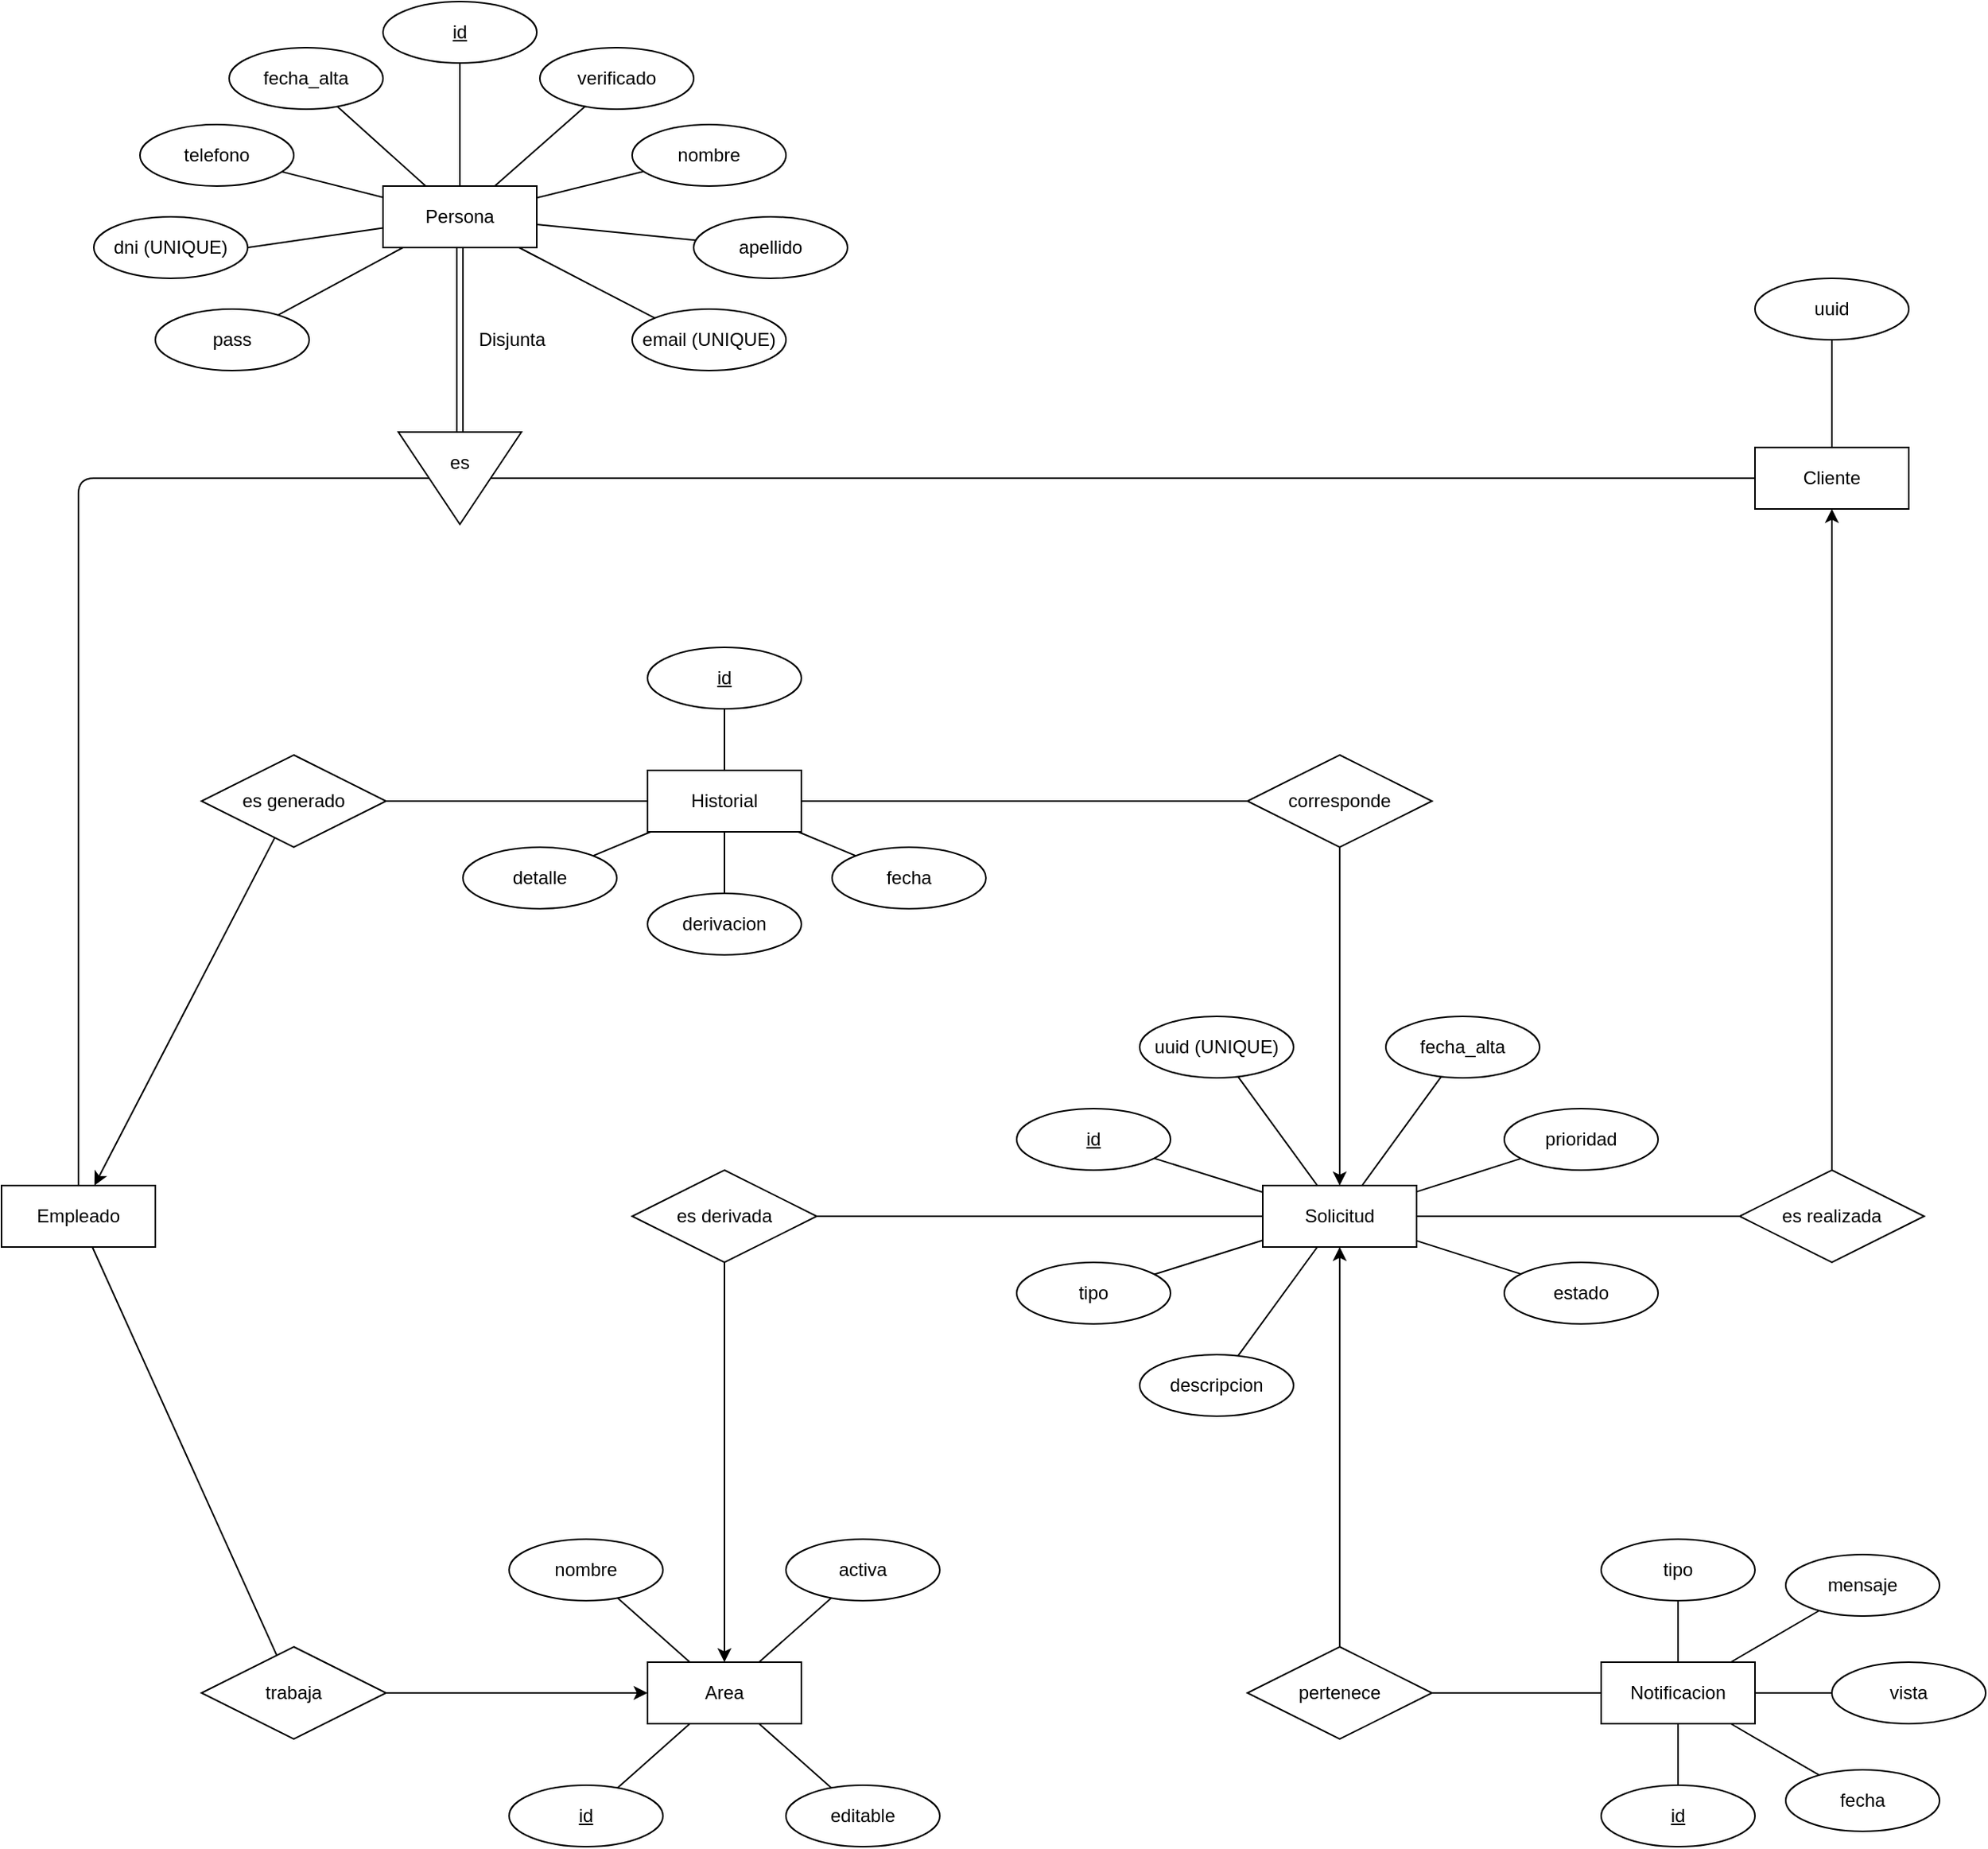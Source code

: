 <mxfile version="15.2.7" type="device"><diagram id="BBIbtANk2U7G-sDLKIIq" name="Página-1"><mxGraphModel dx="1919" dy="1666" grid="1" gridSize="10" guides="1" tooltips="1" connect="1" arrows="1" fold="1" page="1" pageScale="1" pageWidth="827" pageHeight="1169" math="0" shadow="0"><root><mxCell id="0"/><mxCell id="1" parent="0"/><mxCell id="P5OnHbvlKEHXYhrm6dSH-34" style="edgeStyle=none;orthogonalLoop=1;jettySize=auto;html=1;endArrow=classic;" parent="1" source="P5OnHbvlKEHXYhrm6dSH-25" target="P5OnHbvlKEHXYhrm6dSH-1" edge="1"><mxGeometry relative="1" as="geometry"/></mxCell><mxCell id="P5OnHbvlKEHXYhrm6dSH-67" style="edgeStyle=none;orthogonalLoop=1;jettySize=auto;html=1;endArrow=none;" parent="1" source="P5OnHbvlKEHXYhrm6dSH-1" target="P5OnHbvlKEHXYhrm6dSH-66" edge="1"><mxGeometry relative="1" as="geometry"/></mxCell><mxCell id="P5OnHbvlKEHXYhrm6dSH-1" value="Cliente" style="whiteSpace=wrap;html=1;align=center;" parent="1" vertex="1"><mxGeometry x="990" y="10" width="100" height="40" as="geometry"/></mxCell><mxCell id="P5OnHbvlKEHXYhrm6dSH-36" style="edgeStyle=none;orthogonalLoop=1;jettySize=auto;html=1;endArrow=classic;" parent="1" source="P5OnHbvlKEHXYhrm6dSH-22" target="P5OnHbvlKEHXYhrm6dSH-2" edge="1"><mxGeometry relative="1" as="geometry"/></mxCell><mxCell id="P5OnHbvlKEHXYhrm6dSH-39" style="edgeStyle=none;orthogonalLoop=1;jettySize=auto;html=1;endArrow=none;" parent="1" source="P5OnHbvlKEHXYhrm6dSH-2" target="P5OnHbvlKEHXYhrm6dSH-38" edge="1"><mxGeometry relative="1" as="geometry"/></mxCell><mxCell id="P5OnHbvlKEHXYhrm6dSH-2" value="Empleado" style="whiteSpace=wrap;html=1;align=center;" parent="1" vertex="1"><mxGeometry x="-150" y="490" width="100" height="40" as="geometry"/></mxCell><mxCell id="P5OnHbvlKEHXYhrm6dSH-32" style="edgeStyle=none;orthogonalLoop=1;jettySize=auto;html=1;endArrow=classic;" parent="1" source="P5OnHbvlKEHXYhrm6dSH-23" target="P5OnHbvlKEHXYhrm6dSH-3" edge="1"><mxGeometry relative="1" as="geometry"/></mxCell><mxCell id="P5OnHbvlKEHXYhrm6dSH-69" style="edgeStyle=none;orthogonalLoop=1;jettySize=auto;html=1;endArrow=none;" parent="1" source="P5OnHbvlKEHXYhrm6dSH-3" target="P5OnHbvlKEHXYhrm6dSH-68" edge="1"><mxGeometry relative="1" as="geometry"/></mxCell><mxCell id="P5OnHbvlKEHXYhrm6dSH-71" style="edgeStyle=none;orthogonalLoop=1;jettySize=auto;html=1;endArrow=none;" parent="1" source="P5OnHbvlKEHXYhrm6dSH-3" target="P5OnHbvlKEHXYhrm6dSH-70" edge="1"><mxGeometry relative="1" as="geometry"/></mxCell><mxCell id="P5OnHbvlKEHXYhrm6dSH-3" value="Area" style="whiteSpace=wrap;html=1;align=center;" parent="1" vertex="1"><mxGeometry x="270" y="800" width="100" height="40" as="geometry"/></mxCell><mxCell id="P5OnHbvlKEHXYhrm6dSH-95" style="edgeStyle=none;orthogonalLoop=1;jettySize=auto;html=1;endArrow=none;" parent="1" source="P5OnHbvlKEHXYhrm6dSH-4" target="P5OnHbvlKEHXYhrm6dSH-94" edge="1"><mxGeometry relative="1" as="geometry"/></mxCell><mxCell id="P5OnHbvlKEHXYhrm6dSH-99" style="edgeStyle=none;orthogonalLoop=1;jettySize=auto;html=1;endArrow=none;" parent="1" source="P5OnHbvlKEHXYhrm6dSH-4" target="P5OnHbvlKEHXYhrm6dSH-98" edge="1"><mxGeometry relative="1" as="geometry"/></mxCell><mxCell id="P5OnHbvlKEHXYhrm6dSH-105" style="edgeStyle=none;orthogonalLoop=1;jettySize=auto;html=1;endArrow=none;" parent="1" source="P5OnHbvlKEHXYhrm6dSH-4" target="P5OnHbvlKEHXYhrm6dSH-104" edge="1"><mxGeometry relative="1" as="geometry"/></mxCell><mxCell id="P5OnHbvlKEHXYhrm6dSH-4" value="Solicitud" style="whiteSpace=wrap;html=1;align=center;" parent="1" vertex="1"><mxGeometry x="670" y="490" width="100" height="40" as="geometry"/></mxCell><mxCell id="P5OnHbvlKEHXYhrm6dSH-75" style="edgeStyle=none;orthogonalLoop=1;jettySize=auto;html=1;endArrow=none;" parent="1" source="P5OnHbvlKEHXYhrm6dSH-5" target="P5OnHbvlKEHXYhrm6dSH-74" edge="1"><mxGeometry relative="1" as="geometry"/></mxCell><mxCell id="P5OnHbvlKEHXYhrm6dSH-83" style="edgeStyle=none;orthogonalLoop=1;jettySize=auto;html=1;endArrow=none;" parent="1" source="P5OnHbvlKEHXYhrm6dSH-5" target="P5OnHbvlKEHXYhrm6dSH-82" edge="1"><mxGeometry relative="1" as="geometry"/></mxCell><mxCell id="P5OnHbvlKEHXYhrm6dSH-5" value="Notificacion" style="whiteSpace=wrap;html=1;align=center;" parent="1" vertex="1"><mxGeometry x="890" y="800" width="100" height="40" as="geometry"/></mxCell><mxCell id="P5OnHbvlKEHXYhrm6dSH-30" style="edgeStyle=none;orthogonalLoop=1;jettySize=auto;html=1;endArrow=none;" parent="1" source="P5OnHbvlKEHXYhrm6dSH-6" target="P5OnHbvlKEHXYhrm6dSH-24" edge="1"><mxGeometry relative="1" as="geometry"/></mxCell><mxCell id="P5OnHbvlKEHXYhrm6dSH-85" style="edgeStyle=none;orthogonalLoop=1;jettySize=auto;html=1;endArrow=none;" parent="1" source="P5OnHbvlKEHXYhrm6dSH-6" target="P5OnHbvlKEHXYhrm6dSH-84" edge="1"><mxGeometry relative="1" as="geometry"/></mxCell><mxCell id="P5OnHbvlKEHXYhrm6dSH-6" value="Historial" style="whiteSpace=wrap;html=1;align=center;" parent="1" vertex="1"><mxGeometry x="270" y="220" width="100" height="40" as="geometry"/></mxCell><mxCell id="P5OnHbvlKEHXYhrm6dSH-7" value="id" style="ellipse;whiteSpace=wrap;html=1;align=center;fontStyle=4;" parent="1" vertex="1"><mxGeometry x="180" y="880" width="100" height="40" as="geometry"/></mxCell><mxCell id="P5OnHbvlKEHXYhrm6dSH-18" style="edgeStyle=none;orthogonalLoop=1;jettySize=auto;html=1;endArrow=none;shape=link;" parent="1" source="P5OnHbvlKEHXYhrm6dSH-9" target="P5OnHbvlKEHXYhrm6dSH-10" edge="1"><mxGeometry relative="1" as="geometry"/></mxCell><mxCell id="P5OnHbvlKEHXYhrm6dSH-54" style="edgeStyle=none;orthogonalLoop=1;jettySize=auto;html=1;endArrow=none;" parent="1" source="P5OnHbvlKEHXYhrm6dSH-9" target="P5OnHbvlKEHXYhrm6dSH-48" edge="1"><mxGeometry relative="1" as="geometry"/></mxCell><mxCell id="P5OnHbvlKEHXYhrm6dSH-55" style="edgeStyle=none;orthogonalLoop=1;jettySize=auto;html=1;endArrow=none;" parent="1" source="P5OnHbvlKEHXYhrm6dSH-9" target="P5OnHbvlKEHXYhrm6dSH-47" edge="1"><mxGeometry relative="1" as="geometry"/></mxCell><mxCell id="P5OnHbvlKEHXYhrm6dSH-56" style="edgeStyle=none;orthogonalLoop=1;jettySize=auto;html=1;entryX=0;entryY=0;entryDx=0;entryDy=0;endArrow=none;" parent="1" source="P5OnHbvlKEHXYhrm6dSH-9" target="P5OnHbvlKEHXYhrm6dSH-51" edge="1"><mxGeometry relative="1" as="geometry"/></mxCell><mxCell id="P5OnHbvlKEHXYhrm6dSH-57" style="edgeStyle=none;orthogonalLoop=1;jettySize=auto;html=1;endArrow=none;" parent="1" source="P5OnHbvlKEHXYhrm6dSH-9" target="P5OnHbvlKEHXYhrm6dSH-49" edge="1"><mxGeometry relative="1" as="geometry"/></mxCell><mxCell id="P5OnHbvlKEHXYhrm6dSH-58" style="edgeStyle=none;orthogonalLoop=1;jettySize=auto;html=1;endArrow=none;" parent="1" source="P5OnHbvlKEHXYhrm6dSH-9" target="P5OnHbvlKEHXYhrm6dSH-52" edge="1"><mxGeometry relative="1" as="geometry"/></mxCell><mxCell id="P5OnHbvlKEHXYhrm6dSH-62" style="edgeStyle=none;orthogonalLoop=1;jettySize=auto;html=1;endArrow=none;" parent="1" source="P5OnHbvlKEHXYhrm6dSH-9" target="P5OnHbvlKEHXYhrm6dSH-61" edge="1"><mxGeometry relative="1" as="geometry"/></mxCell><mxCell id="P5OnHbvlKEHXYhrm6dSH-63" style="edgeStyle=none;orthogonalLoop=1;jettySize=auto;html=1;endArrow=none;" parent="1" source="P5OnHbvlKEHXYhrm6dSH-9" target="P5OnHbvlKEHXYhrm6dSH-60" edge="1"><mxGeometry relative="1" as="geometry"/></mxCell><mxCell id="P5OnHbvlKEHXYhrm6dSH-9" value="Persona" style="whiteSpace=wrap;html=1;align=center;" parent="1" vertex="1"><mxGeometry x="98" y="-160" width="100" height="40" as="geometry"/></mxCell><mxCell id="P5OnHbvlKEHXYhrm6dSH-19" style="edgeStyle=none;orthogonalLoop=1;jettySize=auto;html=1;endArrow=none;" parent="1" source="P5OnHbvlKEHXYhrm6dSH-10" target="P5OnHbvlKEHXYhrm6dSH-2" edge="1"><mxGeometry relative="1" as="geometry"><Array as="points"><mxPoint x="-100" y="30"/></Array></mxGeometry></mxCell><mxCell id="P5OnHbvlKEHXYhrm6dSH-20" style="edgeStyle=none;orthogonalLoop=1;jettySize=auto;html=1;endArrow=none;" parent="1" source="P5OnHbvlKEHXYhrm6dSH-10" target="P5OnHbvlKEHXYhrm6dSH-1" edge="1"><mxGeometry relative="1" as="geometry"/></mxCell><mxCell id="P5OnHbvlKEHXYhrm6dSH-10" value="" style="triangle;whiteSpace=wrap;html=1;rotation=90;" parent="1" vertex="1"><mxGeometry x="118" y="-10" width="60" height="80" as="geometry"/></mxCell><mxCell id="P5OnHbvlKEHXYhrm6dSH-11" value="" style="endArrow=none;html=1;" parent="1" source="P5OnHbvlKEHXYhrm6dSH-3" target="P5OnHbvlKEHXYhrm6dSH-7" edge="1"><mxGeometry width="50" height="50" relative="1" as="geometry"><mxPoint x="-80" y="390" as="sourcePoint"/><mxPoint x="-30" y="340" as="targetPoint"/></mxGeometry></mxCell><mxCell id="P5OnHbvlKEHXYhrm6dSH-15" style="edgeStyle=none;orthogonalLoop=1;jettySize=auto;html=1;endArrow=none;" parent="1" source="P5OnHbvlKEHXYhrm6dSH-14" target="P5OnHbvlKEHXYhrm6dSH-6" edge="1"><mxGeometry relative="1" as="geometry"/></mxCell><mxCell id="P5OnHbvlKEHXYhrm6dSH-14" value="id" style="ellipse;whiteSpace=wrap;html=1;align=center;fontStyle=4;" parent="1" vertex="1"><mxGeometry x="270" y="140" width="100" height="40" as="geometry"/></mxCell><mxCell id="P5OnHbvlKEHXYhrm6dSH-17" style="edgeStyle=none;orthogonalLoop=1;jettySize=auto;html=1;endArrow=none;" parent="1" source="P5OnHbvlKEHXYhrm6dSH-16" target="P5OnHbvlKEHXYhrm6dSH-9" edge="1"><mxGeometry relative="1" as="geometry"/></mxCell><mxCell id="P5OnHbvlKEHXYhrm6dSH-16" value="id" style="ellipse;whiteSpace=wrap;html=1;align=center;fontStyle=4;" parent="1" vertex="1"><mxGeometry x="98" y="-280" width="100" height="40" as="geometry"/></mxCell><mxCell id="P5OnHbvlKEHXYhrm6dSH-37" style="edgeStyle=none;orthogonalLoop=1;jettySize=auto;html=1;endArrow=none;" parent="1" source="P5OnHbvlKEHXYhrm6dSH-22" target="P5OnHbvlKEHXYhrm6dSH-6" edge="1"><mxGeometry relative="1" as="geometry"/></mxCell><mxCell id="P5OnHbvlKEHXYhrm6dSH-22" value="es generado" style="shape=rhombus;perimeter=rhombusPerimeter;whiteSpace=wrap;html=1;align=center;" parent="1" vertex="1"><mxGeometry x="-20" y="210" width="120" height="60" as="geometry"/></mxCell><mxCell id="P5OnHbvlKEHXYhrm6dSH-33" style="edgeStyle=none;orthogonalLoop=1;jettySize=auto;html=1;endArrow=none;" parent="1" source="P5OnHbvlKEHXYhrm6dSH-23" target="P5OnHbvlKEHXYhrm6dSH-4" edge="1"><mxGeometry relative="1" as="geometry"/></mxCell><mxCell id="P5OnHbvlKEHXYhrm6dSH-23" value="es derivada" style="shape=rhombus;perimeter=rhombusPerimeter;whiteSpace=wrap;html=1;align=center;" parent="1" vertex="1"><mxGeometry x="260" y="480" width="120" height="60" as="geometry"/></mxCell><mxCell id="P5OnHbvlKEHXYhrm6dSH-31" style="edgeStyle=none;orthogonalLoop=1;jettySize=auto;html=1;endArrow=classic;" parent="1" source="P5OnHbvlKEHXYhrm6dSH-24" target="P5OnHbvlKEHXYhrm6dSH-4" edge="1"><mxGeometry relative="1" as="geometry"/></mxCell><mxCell id="P5OnHbvlKEHXYhrm6dSH-24" value="corresponde" style="shape=rhombus;perimeter=rhombusPerimeter;whiteSpace=wrap;html=1;align=center;" parent="1" vertex="1"><mxGeometry x="660" y="210" width="120" height="60" as="geometry"/></mxCell><mxCell id="P5OnHbvlKEHXYhrm6dSH-35" style="edgeStyle=none;orthogonalLoop=1;jettySize=auto;html=1;endArrow=none;" parent="1" source="P5OnHbvlKEHXYhrm6dSH-25" target="P5OnHbvlKEHXYhrm6dSH-4" edge="1"><mxGeometry relative="1" as="geometry"/></mxCell><mxCell id="P5OnHbvlKEHXYhrm6dSH-25" value="es realizada" style="shape=rhombus;perimeter=rhombusPerimeter;whiteSpace=wrap;html=1;align=center;" parent="1" vertex="1"><mxGeometry x="980" y="480" width="120" height="60" as="geometry"/></mxCell><mxCell id="P5OnHbvlKEHXYhrm6dSH-29" style="edgeStyle=none;orthogonalLoop=1;jettySize=auto;html=1;endArrow=none;" parent="1" source="P5OnHbvlKEHXYhrm6dSH-27" target="P5OnHbvlKEHXYhrm6dSH-5" edge="1"><mxGeometry relative="1" as="geometry"/></mxCell><mxCell id="P5OnHbvlKEHXYhrm6dSH-27" value="pertenece" style="shape=rhombus;perimeter=rhombusPerimeter;whiteSpace=wrap;html=1;align=center;" parent="1" vertex="1"><mxGeometry x="660" y="790" width="120" height="60" as="geometry"/></mxCell><mxCell id="P5OnHbvlKEHXYhrm6dSH-40" style="edgeStyle=none;orthogonalLoop=1;jettySize=auto;html=1;endArrow=classic;" parent="1" source="P5OnHbvlKEHXYhrm6dSH-38" target="P5OnHbvlKEHXYhrm6dSH-3" edge="1"><mxGeometry relative="1" as="geometry"/></mxCell><mxCell id="P5OnHbvlKEHXYhrm6dSH-38" value="trabaja" style="shape=rhombus;perimeter=rhombusPerimeter;whiteSpace=wrap;html=1;align=center;" parent="1" vertex="1"><mxGeometry x="-20" y="790" width="120" height="60" as="geometry"/></mxCell><mxCell id="P5OnHbvlKEHXYhrm6dSH-41" value="Disjunta" style="text;html=1;strokeColor=none;fillColor=none;align=center;verticalAlign=middle;whiteSpace=wrap;rounded=0;" parent="1" vertex="1"><mxGeometry x="162" y="-70" width="40" height="20" as="geometry"/></mxCell><mxCell id="P5OnHbvlKEHXYhrm6dSH-42" value="es" style="text;html=1;strokeColor=none;fillColor=none;align=center;verticalAlign=middle;whiteSpace=wrap;rounded=0;" parent="1" vertex="1"><mxGeometry x="128" y="10" width="40" height="20" as="geometry"/></mxCell><mxCell id="P5OnHbvlKEHXYhrm6dSH-44" value="" style="endArrow=classic;html=1;" parent="1" source="P5OnHbvlKEHXYhrm6dSH-27" target="P5OnHbvlKEHXYhrm6dSH-4" edge="1"><mxGeometry width="50" height="50" relative="1" as="geometry"><mxPoint x="640" y="610" as="sourcePoint"/><mxPoint x="690" y="560" as="targetPoint"/></mxGeometry></mxCell><mxCell id="P5OnHbvlKEHXYhrm6dSH-47" value="nombre" style="ellipse;whiteSpace=wrap;html=1;align=center;" parent="1" vertex="1"><mxGeometry x="260" y="-200" width="100" height="40" as="geometry"/></mxCell><mxCell id="P5OnHbvlKEHXYhrm6dSH-48" value="apellido" style="ellipse;whiteSpace=wrap;html=1;align=center;" parent="1" vertex="1"><mxGeometry x="300" y="-140" width="100" height="40" as="geometry"/></mxCell><mxCell id="P5OnHbvlKEHXYhrm6dSH-49" value="telefono" style="ellipse;whiteSpace=wrap;html=1;align=center;" parent="1" vertex="1"><mxGeometry x="-60" y="-200" width="100" height="40" as="geometry"/></mxCell><mxCell id="P5OnHbvlKEHXYhrm6dSH-53" style="edgeStyle=none;orthogonalLoop=1;jettySize=auto;html=1;exitX=1;exitY=0.5;exitDx=0;exitDy=0;endArrow=none;" parent="1" source="P5OnHbvlKEHXYhrm6dSH-50" target="P5OnHbvlKEHXYhrm6dSH-9" edge="1"><mxGeometry relative="1" as="geometry"/></mxCell><mxCell id="P5OnHbvlKEHXYhrm6dSH-50" value="dni (UNIQUE)" style="ellipse;whiteSpace=wrap;html=1;align=center;" parent="1" vertex="1"><mxGeometry x="-90" y="-140" width="100" height="40" as="geometry"/></mxCell><mxCell id="P5OnHbvlKEHXYhrm6dSH-51" value="email (UNIQUE)" style="ellipse;whiteSpace=wrap;html=1;align=center;" parent="1" vertex="1"><mxGeometry x="260" y="-80" width="100" height="40" as="geometry"/></mxCell><mxCell id="P5OnHbvlKEHXYhrm6dSH-52" value="pass" style="ellipse;whiteSpace=wrap;html=1;align=center;" parent="1" vertex="1"><mxGeometry x="-50" y="-80" width="100" height="40" as="geometry"/></mxCell><mxCell id="P5OnHbvlKEHXYhrm6dSH-60" value="fecha_alta" style="ellipse;whiteSpace=wrap;html=1;align=center;" parent="1" vertex="1"><mxGeometry x="-2" y="-250" width="100" height="40" as="geometry"/></mxCell><mxCell id="P5OnHbvlKEHXYhrm6dSH-61" value="verificado" style="ellipse;whiteSpace=wrap;html=1;align=center;" parent="1" vertex="1"><mxGeometry x="200" y="-250" width="100" height="40" as="geometry"/></mxCell><mxCell id="P5OnHbvlKEHXYhrm6dSH-66" value="uuid" style="ellipse;whiteSpace=wrap;html=1;align=center;" parent="1" vertex="1"><mxGeometry x="990" y="-100" width="100" height="40" as="geometry"/></mxCell><mxCell id="P5OnHbvlKEHXYhrm6dSH-68" value="nombre" style="ellipse;whiteSpace=wrap;html=1;align=center;" parent="1" vertex="1"><mxGeometry x="180" y="720" width="100" height="40" as="geometry"/></mxCell><mxCell id="P5OnHbvlKEHXYhrm6dSH-70" value="activa" style="ellipse;whiteSpace=wrap;html=1;align=center;" parent="1" vertex="1"><mxGeometry x="360" y="720" width="100" height="40" as="geometry"/></mxCell><mxCell id="P5OnHbvlKEHXYhrm6dSH-73" style="edgeStyle=none;orthogonalLoop=1;jettySize=auto;html=1;endArrow=none;" parent="1" source="P5OnHbvlKEHXYhrm6dSH-72" target="P5OnHbvlKEHXYhrm6dSH-3" edge="1"><mxGeometry relative="1" as="geometry"/></mxCell><mxCell id="P5OnHbvlKEHXYhrm6dSH-72" value="editable" style="ellipse;whiteSpace=wrap;html=1;align=center;" parent="1" vertex="1"><mxGeometry x="360" y="880" width="100" height="40" as="geometry"/></mxCell><mxCell id="P5OnHbvlKEHXYhrm6dSH-74" value="mensaje" style="ellipse;whiteSpace=wrap;html=1;align=center;" parent="1" vertex="1"><mxGeometry x="1010" y="730" width="100" height="40" as="geometry"/></mxCell><mxCell id="P5OnHbvlKEHXYhrm6dSH-77" style="edgeStyle=none;orthogonalLoop=1;jettySize=auto;html=1;endArrow=none;" parent="1" source="P5OnHbvlKEHXYhrm6dSH-76" target="P5OnHbvlKEHXYhrm6dSH-5" edge="1"><mxGeometry relative="1" as="geometry"/></mxCell><mxCell id="P5OnHbvlKEHXYhrm6dSH-76" value="id" style="ellipse;whiteSpace=wrap;html=1;align=center;fontStyle=4;" parent="1" vertex="1"><mxGeometry x="890" y="880" width="100" height="40" as="geometry"/></mxCell><mxCell id="P5OnHbvlKEHXYhrm6dSH-81" style="edgeStyle=none;orthogonalLoop=1;jettySize=auto;html=1;endArrow=none;" parent="1" source="P5OnHbvlKEHXYhrm6dSH-80" target="P5OnHbvlKEHXYhrm6dSH-5" edge="1"><mxGeometry relative="1" as="geometry"/></mxCell><mxCell id="P5OnHbvlKEHXYhrm6dSH-80" value="fecha" style="ellipse;whiteSpace=wrap;html=1;align=center;" parent="1" vertex="1"><mxGeometry x="1010" y="870" width="100" height="40" as="geometry"/></mxCell><mxCell id="P5OnHbvlKEHXYhrm6dSH-82" value="vista" style="ellipse;whiteSpace=wrap;html=1;align=center;" parent="1" vertex="1"><mxGeometry x="1040" y="800" width="100" height="40" as="geometry"/></mxCell><mxCell id="P5OnHbvlKEHXYhrm6dSH-84" value="detalle" style="ellipse;whiteSpace=wrap;html=1;align=center;" parent="1" vertex="1"><mxGeometry x="150" y="270" width="100" height="40" as="geometry"/></mxCell><mxCell id="P5OnHbvlKEHXYhrm6dSH-87" style="edgeStyle=none;orthogonalLoop=1;jettySize=auto;html=1;endArrow=none;" parent="1" source="P5OnHbvlKEHXYhrm6dSH-86" target="P5OnHbvlKEHXYhrm6dSH-6" edge="1"><mxGeometry relative="1" as="geometry"/></mxCell><mxCell id="P5OnHbvlKEHXYhrm6dSH-86" value="fecha" style="ellipse;whiteSpace=wrap;html=1;align=center;" parent="1" vertex="1"><mxGeometry x="390" y="270" width="100" height="40" as="geometry"/></mxCell><mxCell id="P5OnHbvlKEHXYhrm6dSH-89" style="edgeStyle=none;orthogonalLoop=1;jettySize=auto;html=1;endArrow=none;" parent="1" source="P5OnHbvlKEHXYhrm6dSH-88" target="P5OnHbvlKEHXYhrm6dSH-6" edge="1"><mxGeometry relative="1" as="geometry"/></mxCell><mxCell id="P5OnHbvlKEHXYhrm6dSH-88" value="derivacion" style="ellipse;whiteSpace=wrap;html=1;align=center;" parent="1" vertex="1"><mxGeometry x="270" y="300" width="100" height="40" as="geometry"/></mxCell><mxCell id="P5OnHbvlKEHXYhrm6dSH-94" value="id" style="ellipse;whiteSpace=wrap;html=1;align=center;fontStyle=4;" parent="1" vertex="1"><mxGeometry x="510" y="440" width="100" height="40" as="geometry"/></mxCell><mxCell id="P5OnHbvlKEHXYhrm6dSH-98" value="fecha_alta" style="ellipse;whiteSpace=wrap;html=1;align=center;" parent="1" vertex="1"><mxGeometry x="750" y="380" width="100" height="40" as="geometry"/></mxCell><mxCell id="P5OnHbvlKEHXYhrm6dSH-101" style="edgeStyle=none;orthogonalLoop=1;jettySize=auto;html=1;endArrow=none;" parent="1" source="P5OnHbvlKEHXYhrm6dSH-100" target="P5OnHbvlKEHXYhrm6dSH-4" edge="1"><mxGeometry relative="1" as="geometry"/></mxCell><mxCell id="P5OnHbvlKEHXYhrm6dSH-100" value="tipo" style="ellipse;whiteSpace=wrap;html=1;align=center;" parent="1" vertex="1"><mxGeometry x="510" y="540" width="100" height="40" as="geometry"/></mxCell><mxCell id="P5OnHbvlKEHXYhrm6dSH-103" style="edgeStyle=none;orthogonalLoop=1;jettySize=auto;html=1;endArrow=none;" parent="1" source="P5OnHbvlKEHXYhrm6dSH-102" target="P5OnHbvlKEHXYhrm6dSH-4" edge="1"><mxGeometry relative="1" as="geometry"/></mxCell><mxCell id="P5OnHbvlKEHXYhrm6dSH-102" value="descripcion" style="ellipse;whiteSpace=wrap;html=1;align=center;" parent="1" vertex="1"><mxGeometry x="590" y="600" width="100" height="40" as="geometry"/></mxCell><mxCell id="P5OnHbvlKEHXYhrm6dSH-104" value="prioridad" style="ellipse;whiteSpace=wrap;html=1;align=center;" parent="1" vertex="1"><mxGeometry x="827" y="440" width="100" height="40" as="geometry"/></mxCell><mxCell id="P5OnHbvlKEHXYhrm6dSH-107" style="edgeStyle=none;orthogonalLoop=1;jettySize=auto;html=1;endArrow=none;" parent="1" source="P5OnHbvlKEHXYhrm6dSH-106" target="P5OnHbvlKEHXYhrm6dSH-4" edge="1"><mxGeometry relative="1" as="geometry"/></mxCell><mxCell id="P5OnHbvlKEHXYhrm6dSH-106" value="estado" style="ellipse;whiteSpace=wrap;html=1;align=center;" parent="1" vertex="1"><mxGeometry x="827" y="540" width="100" height="40" as="geometry"/></mxCell><mxCell id="P5OnHbvlKEHXYhrm6dSH-109" style="edgeStyle=none;orthogonalLoop=1;jettySize=auto;html=1;endArrow=none;" parent="1" source="P5OnHbvlKEHXYhrm6dSH-108" target="P5OnHbvlKEHXYhrm6dSH-4" edge="1"><mxGeometry relative="1" as="geometry"/></mxCell><mxCell id="P5OnHbvlKEHXYhrm6dSH-108" value="uuid (UNIQUE)" style="ellipse;whiteSpace=wrap;html=1;align=center;" parent="1" vertex="1"><mxGeometry x="590" y="380" width="100" height="40" as="geometry"/></mxCell><mxCell id="P5OnHbvlKEHXYhrm6dSH-113" style="edgeStyle=none;orthogonalLoop=1;jettySize=auto;html=1;endArrow=none;" parent="1" source="P5OnHbvlKEHXYhrm6dSH-112" target="P5OnHbvlKEHXYhrm6dSH-5" edge="1"><mxGeometry relative="1" as="geometry"/></mxCell><mxCell id="P5OnHbvlKEHXYhrm6dSH-112" value="tipo" style="ellipse;whiteSpace=wrap;html=1;align=center;fillColor=#FFFFFF;" parent="1" vertex="1"><mxGeometry x="890" y="720" width="100" height="40" as="geometry"/></mxCell></root></mxGraphModel></diagram></mxfile>